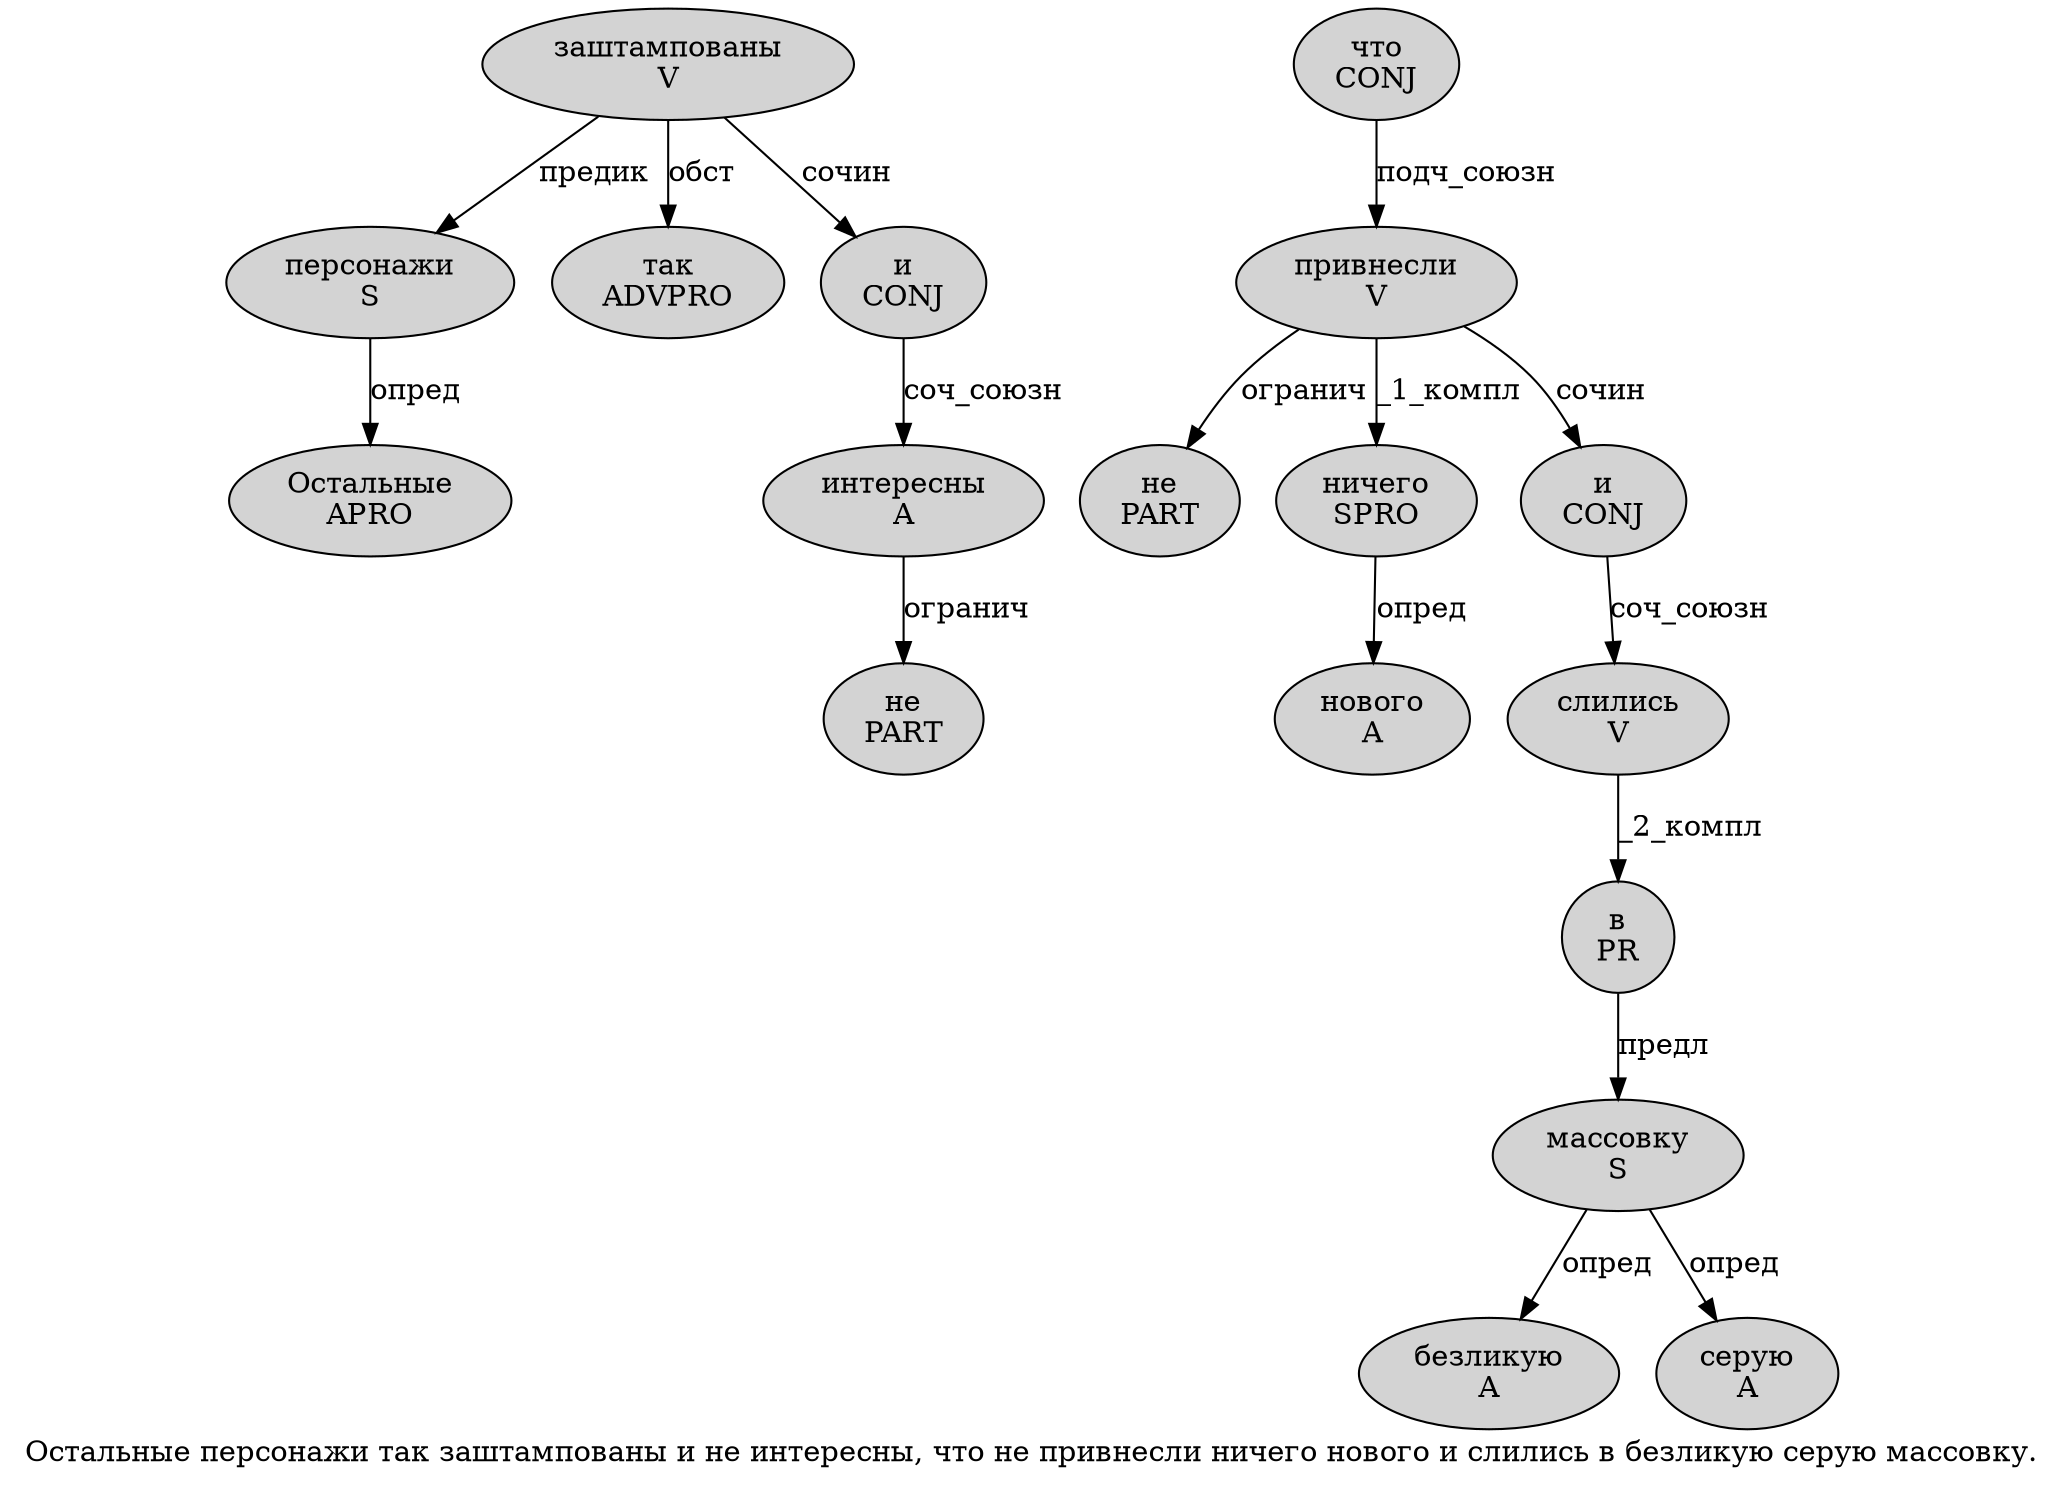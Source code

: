 digraph SENTENCE_4606 {
	graph [label="Остальные персонажи так заштампованы и не интересны, что не привнесли ничего нового и слились в безликую серую массовку."]
	node [style=filled]
		0 [label="Остальные
APRO" color="" fillcolor=lightgray penwidth=1 shape=ellipse]
		1 [label="персонажи
S" color="" fillcolor=lightgray penwidth=1 shape=ellipse]
		2 [label="так
ADVPRO" color="" fillcolor=lightgray penwidth=1 shape=ellipse]
		3 [label="заштампованы
V" color="" fillcolor=lightgray penwidth=1 shape=ellipse]
		4 [label="и
CONJ" color="" fillcolor=lightgray penwidth=1 shape=ellipse]
		5 [label="не
PART" color="" fillcolor=lightgray penwidth=1 shape=ellipse]
		6 [label="интересны
A" color="" fillcolor=lightgray penwidth=1 shape=ellipse]
		8 [label="что
CONJ" color="" fillcolor=lightgray penwidth=1 shape=ellipse]
		9 [label="не
PART" color="" fillcolor=lightgray penwidth=1 shape=ellipse]
		10 [label="привнесли
V" color="" fillcolor=lightgray penwidth=1 shape=ellipse]
		11 [label="ничего
SPRO" color="" fillcolor=lightgray penwidth=1 shape=ellipse]
		12 [label="нового
A" color="" fillcolor=lightgray penwidth=1 shape=ellipse]
		13 [label="и
CONJ" color="" fillcolor=lightgray penwidth=1 shape=ellipse]
		14 [label="слились
V" color="" fillcolor=lightgray penwidth=1 shape=ellipse]
		15 [label="в
PR" color="" fillcolor=lightgray penwidth=1 shape=ellipse]
		16 [label="безликую
A" color="" fillcolor=lightgray penwidth=1 shape=ellipse]
		17 [label="серую
A" color="" fillcolor=lightgray penwidth=1 shape=ellipse]
		18 [label="массовку
S" color="" fillcolor=lightgray penwidth=1 shape=ellipse]
			1 -> 0 [label="опред"]
			3 -> 1 [label="предик"]
			3 -> 2 [label="обст"]
			3 -> 4 [label="сочин"]
			10 -> 9 [label="огранич"]
			10 -> 11 [label="_1_компл"]
			10 -> 13 [label="сочин"]
			8 -> 10 [label="подч_союзн"]
			13 -> 14 [label="соч_союзн"]
			6 -> 5 [label="огранич"]
			14 -> 15 [label="_2_компл"]
			18 -> 16 [label="опред"]
			18 -> 17 [label="опред"]
			4 -> 6 [label="соч_союзн"]
			15 -> 18 [label="предл"]
			11 -> 12 [label="опред"]
}